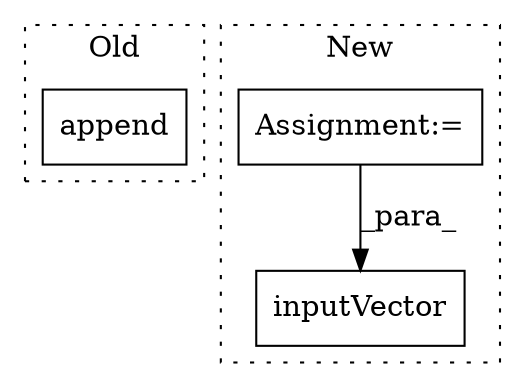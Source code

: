 digraph G {
subgraph cluster0 {
1 [label="append" a="32" s="4210,4223" l="7,1" shape="box"];
label = "Old";
style="dotted";
}
subgraph cluster1 {
2 [label="inputVector" a="32" s="3625,3650" l="12,1" shape="box"];
3 [label="Assignment:=" a="7" s="3376" l="1" shape="box"];
label = "New";
style="dotted";
}
3 -> 2 [label="_para_"];
}